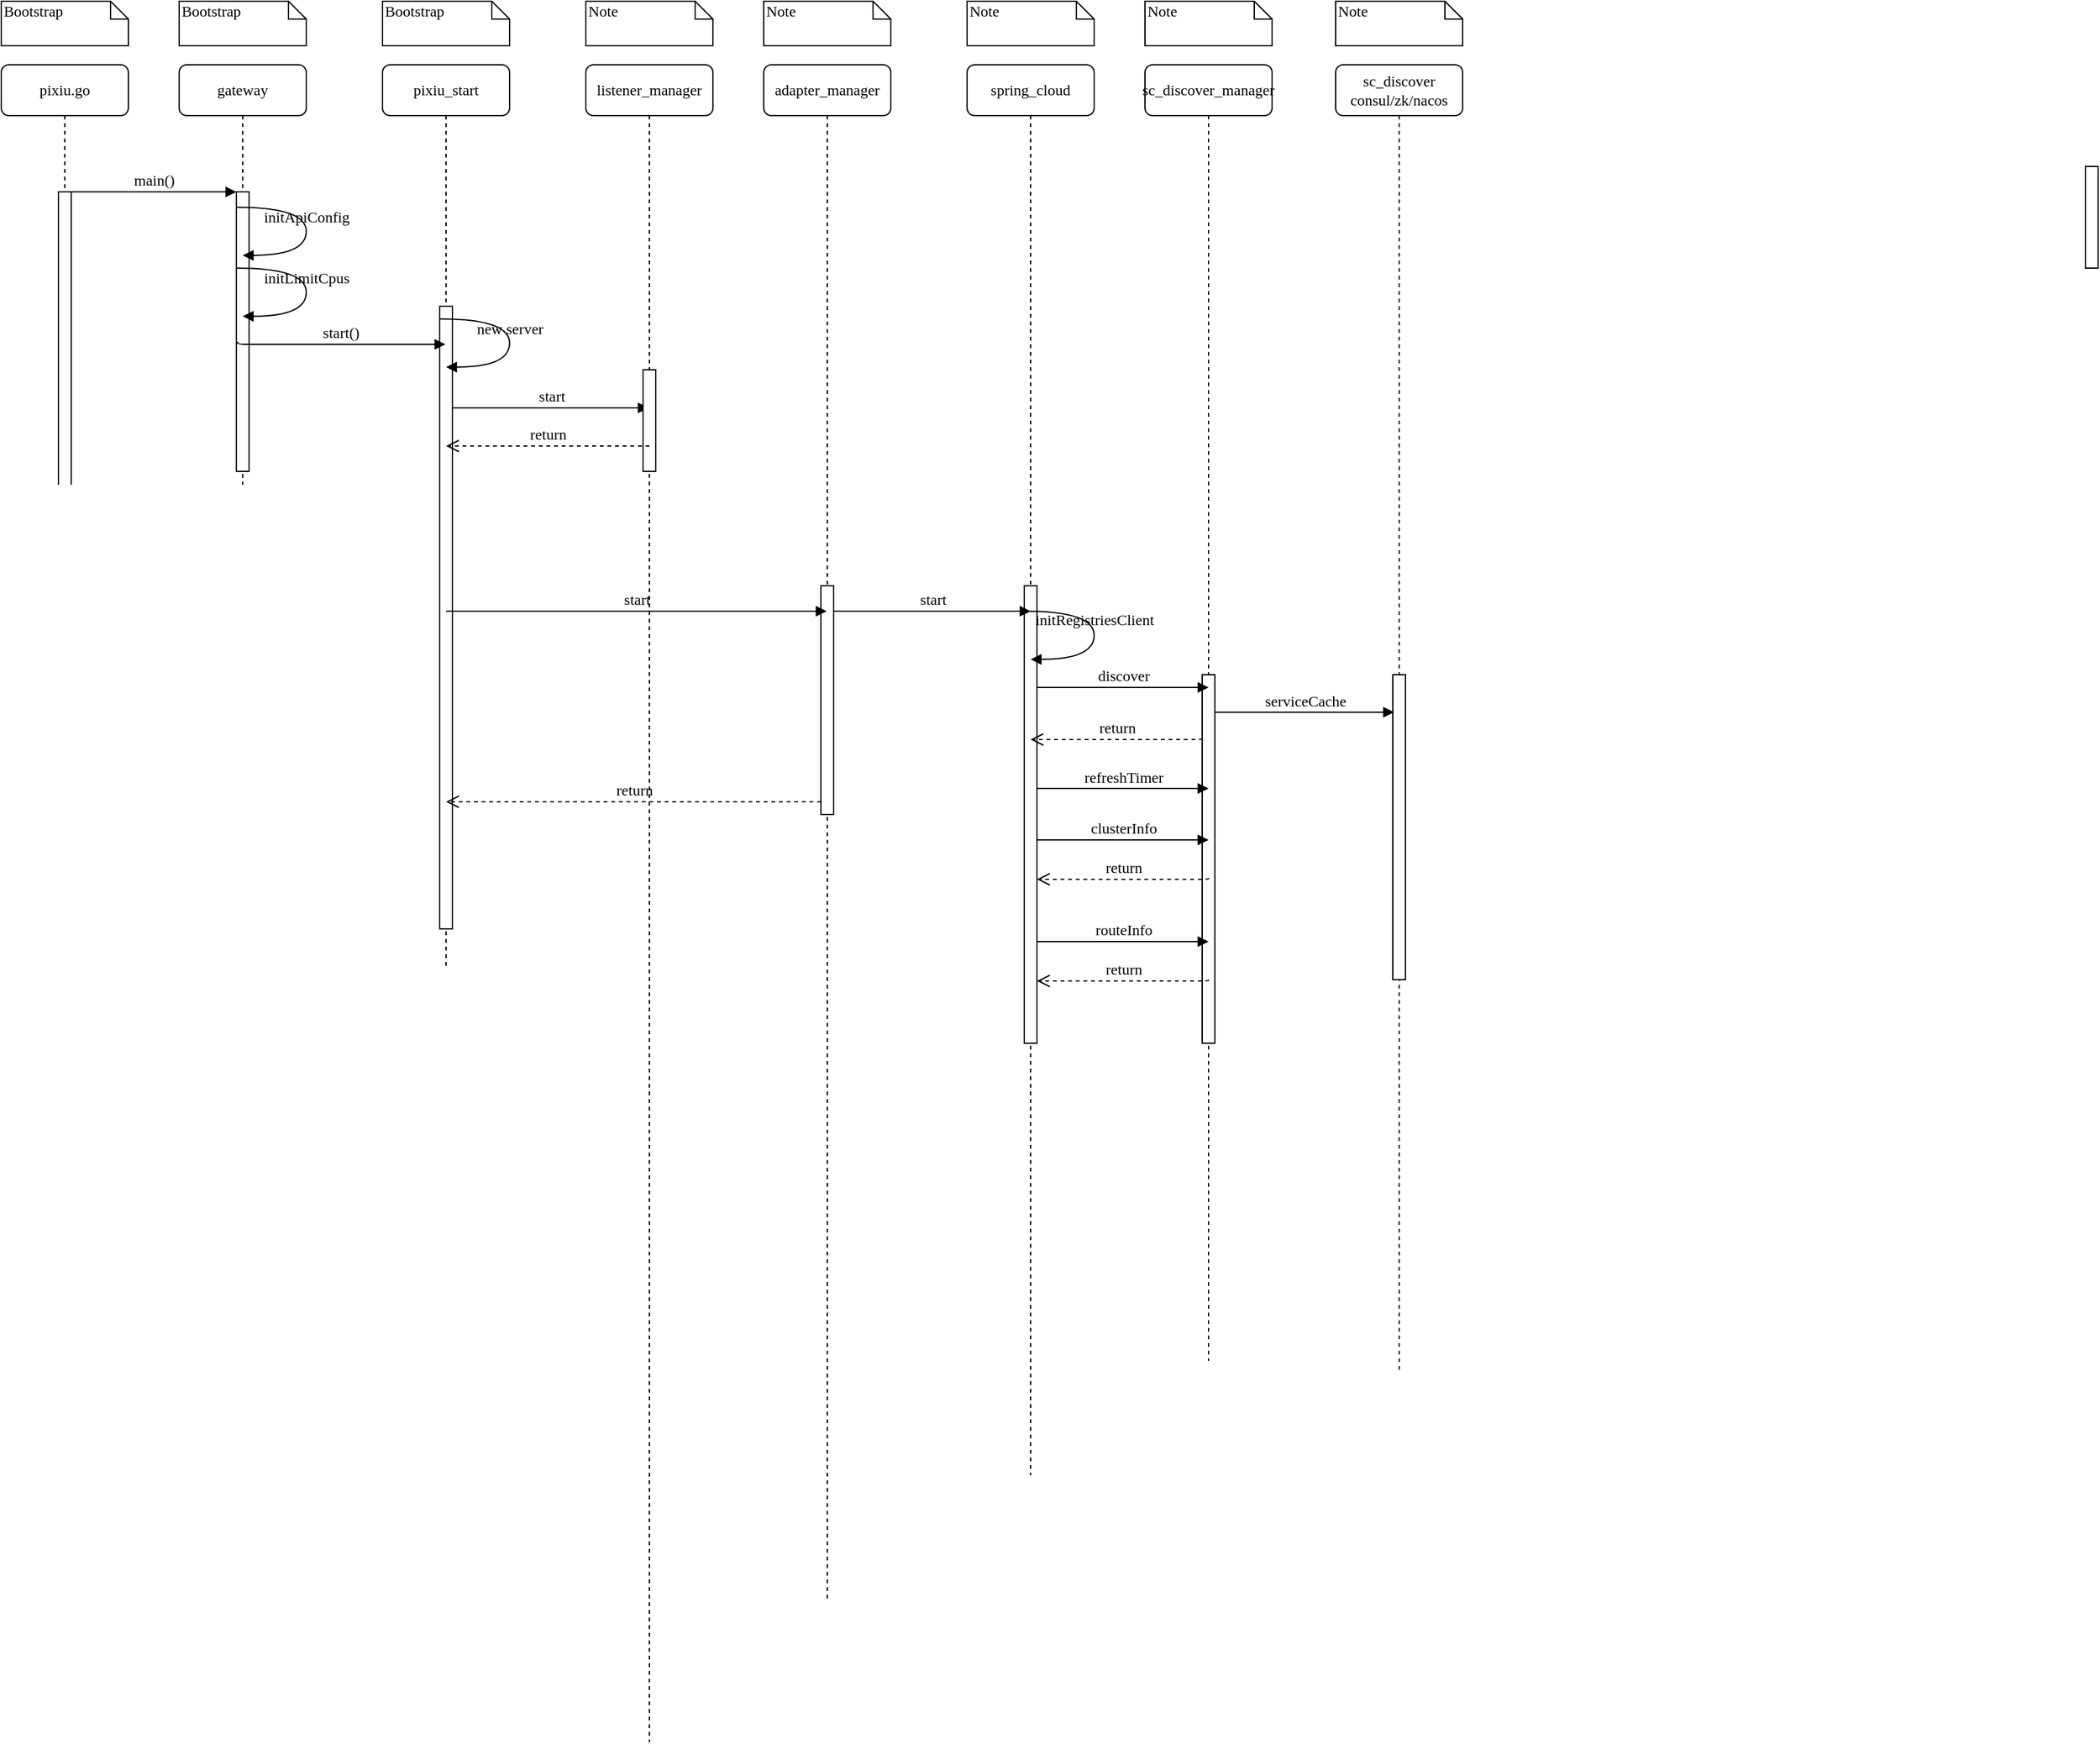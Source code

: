 <mxfile version="14.9.6" type="device"><diagram name="Page-1" id="13e1069c-82ec-6db2-03f1-153e76fe0fe0"><mxGraphModel dx="1500" dy="1159" grid="1" gridSize="10" guides="1" tooltips="1" connect="1" arrows="1" fold="1" page="1" pageScale="1" pageWidth="1100" pageHeight="850" background="none" math="0" shadow="0"><root><mxCell id="0"/><mxCell id="1" parent="0"/><mxCell id="7baba1c4bc27f4b0-2" value="gateway" style="shape=umlLifeline;perimeter=lifelinePerimeter;whiteSpace=wrap;html=1;container=1;collapsible=0;recursiveResize=0;outlineConnect=0;rounded=1;shadow=0;comic=0;labelBackgroundColor=none;strokeWidth=1;fontFamily=Verdana;fontSize=12;align=center;" parent="1" vertex="1"><mxGeometry x="240" y="80" width="100" height="1080" as="geometry"/></mxCell><mxCell id="7baba1c4bc27f4b0-10" value="" style="html=1;points=[];perimeter=orthogonalPerimeter;rounded=0;shadow=0;comic=0;labelBackgroundColor=none;strokeWidth=1;fontFamily=Verdana;fontSize=12;align=center;" parent="7baba1c4bc27f4b0-2" vertex="1"><mxGeometry x="45" y="100" width="10" height="220" as="geometry"/></mxCell><mxCell id="7baba1c4bc27f4b0-3" value="pixiu_start" style="shape=umlLifeline;perimeter=lifelinePerimeter;whiteSpace=wrap;html=1;container=1;collapsible=0;recursiveResize=0;outlineConnect=0;rounded=1;shadow=0;comic=0;labelBackgroundColor=none;strokeWidth=1;fontFamily=Verdana;fontSize=12;align=center;" parent="1" vertex="1"><mxGeometry x="400" y="80" width="100" height="1070" as="geometry"/></mxCell><mxCell id="7baba1c4bc27f4b0-13" value="" style="html=1;points=[];perimeter=orthogonalPerimeter;rounded=0;shadow=0;comic=0;labelBackgroundColor=none;strokeWidth=1;fontFamily=Verdana;fontSize=12;align=center;" parent="7baba1c4bc27f4b0-3" vertex="1"><mxGeometry x="45" y="190" width="10" height="490" as="geometry"/></mxCell><mxCell id="7baba1c4bc27f4b0-6" value="listener_manager" style="shape=umlLifeline;perimeter=lifelinePerimeter;whiteSpace=wrap;html=1;container=1;collapsible=0;recursiveResize=0;outlineConnect=0;rounded=1;shadow=0;comic=0;labelBackgroundColor=none;strokeWidth=1;fontFamily=Verdana;fontSize=12;align=center;" parent="1" vertex="1"><mxGeometry x="560" y="80" width="100" height="1320" as="geometry"/></mxCell><mxCell id="7baba1c4bc27f4b0-7" value="adapter_manager" style="shape=umlLifeline;perimeter=lifelinePerimeter;whiteSpace=wrap;html=1;container=1;collapsible=0;recursiveResize=0;outlineConnect=0;rounded=1;shadow=0;comic=0;labelBackgroundColor=none;strokeWidth=1;fontFamily=Verdana;fontSize=12;align=center;" parent="1" vertex="1"><mxGeometry x="700" y="80" width="100" height="1210" as="geometry"/></mxCell><mxCell id="7baba1c4bc27f4b0-8" value="pixiu.go" style="shape=umlLifeline;perimeter=lifelinePerimeter;whiteSpace=wrap;html=1;container=1;collapsible=0;recursiveResize=0;outlineConnect=0;rounded=1;shadow=0;comic=0;labelBackgroundColor=none;strokeWidth=1;fontFamily=Verdana;fontSize=12;align=center;" parent="1" vertex="1"><mxGeometry x="100" y="80" width="100" height="1040" as="geometry"/></mxCell><mxCell id="7baba1c4bc27f4b0-9" value="" style="html=1;points=[];perimeter=orthogonalPerimeter;rounded=0;shadow=0;comic=0;labelBackgroundColor=none;strokeWidth=1;fontFamily=Verdana;fontSize=12;align=center;" parent="7baba1c4bc27f4b0-8" vertex="1"><mxGeometry x="45" y="100" width="10" height="440" as="geometry"/></mxCell><mxCell id="7baba1c4bc27f4b0-17" value="start" style="html=1;verticalAlign=bottom;endArrow=block;labelBackgroundColor=none;fontFamily=Verdana;fontSize=12;edgeStyle=elbowEdgeStyle;elbow=vertical;" parent="1" source="7baba1c4bc27f4b0-13" target="7baba1c4bc27f4b0-6" edge="1"><mxGeometry relative="1" as="geometry"><mxPoint x="510" y="220" as="sourcePoint"/><Array as="points"><mxPoint x="550" y="350"/><mxPoint x="560" y="410"/><mxPoint x="550" y="370"/><mxPoint x="540" y="340"/><mxPoint x="550" y="300"/><mxPoint x="460" y="220"/></Array></mxGeometry></mxCell><mxCell id="7baba1c4bc27f4b0-25" value="" style="html=1;points=[];perimeter=orthogonalPerimeter;rounded=0;shadow=0;comic=0;labelBackgroundColor=none;strokeColor=#000000;strokeWidth=1;fillColor=#FFFFFF;fontFamily=Verdana;fontSize=12;fontColor=#000000;align=center;" parent="1" vertex="1"><mxGeometry x="745" y="490" width="10" height="180" as="geometry"/></mxCell><mxCell id="7baba1c4bc27f4b0-28" value="" style="html=1;points=[];perimeter=orthogonalPerimeter;rounded=0;shadow=0;comic=0;labelBackgroundColor=none;strokeWidth=1;fontFamily=Verdana;fontSize=12;align=center;" parent="1" vertex="1"><mxGeometry x="605" y="320" width="10" height="80" as="geometry"/></mxCell><mxCell id="7baba1c4bc27f4b0-30" value="return" style="html=1;verticalAlign=bottom;endArrow=open;dashed=1;endSize=8;labelBackgroundColor=none;fontFamily=Verdana;fontSize=12;edgeStyle=elbowEdgeStyle;elbow=vertical;" parent="1" edge="1"><mxGeometry relative="1" as="geometry"><mxPoint x="450" y="380" as="targetPoint"/><Array as="points"><mxPoint x="570" y="380"/></Array><mxPoint x="610" y="380" as="sourcePoint"/></mxGeometry></mxCell><mxCell id="7baba1c4bc27f4b0-11" value="main()" style="html=1;verticalAlign=bottom;endArrow=block;entryX=0;entryY=0;labelBackgroundColor=none;fontFamily=Verdana;fontSize=12;edgeStyle=elbowEdgeStyle;elbow=vertical;" parent="1" source="7baba1c4bc27f4b0-9" target="7baba1c4bc27f4b0-10" edge="1"><mxGeometry relative="1" as="geometry"><mxPoint x="220" y="190" as="sourcePoint"/></mxGeometry></mxCell><mxCell id="7baba1c4bc27f4b0-14" value="start()" style="html=1;verticalAlign=bottom;endArrow=block;labelBackgroundColor=none;fontFamily=Verdana;fontSize=12;edgeStyle=elbowEdgeStyle;elbow=vertical;exitX=0.1;exitY=0.536;exitDx=0;exitDy=0;exitPerimeter=0;" parent="1" source="7baba1c4bc27f4b0-10" target="7baba1c4bc27f4b0-3" edge="1"><mxGeometry relative="1" as="geometry"><mxPoint x="299" y="300" as="sourcePoint"/><mxPoint x="380" y="340" as="targetPoint"/><Array as="points"><mxPoint x="390" y="300"/><mxPoint x="380" y="340"/><mxPoint x="410" y="310"/><mxPoint x="350" y="340"/><mxPoint x="400" y="350"/><mxPoint x="400" y="300"/><mxPoint x="370" y="250"/><mxPoint x="420" y="310"/></Array></mxGeometry></mxCell><mxCell id="7baba1c4bc27f4b0-40" value="Bootstrap" style="shape=note;whiteSpace=wrap;html=1;size=14;verticalAlign=top;align=left;spacingTop=-6;rounded=0;shadow=0;comic=0;labelBackgroundColor=none;strokeWidth=1;fontFamily=Verdana;fontSize=12" parent="1" vertex="1"><mxGeometry x="100" y="30" width="100" height="35" as="geometry"/></mxCell><mxCell id="7baba1c4bc27f4b0-41" value="Bootstrap" style="shape=note;whiteSpace=wrap;html=1;size=14;verticalAlign=top;align=left;spacingTop=-6;rounded=0;shadow=0;comic=0;labelBackgroundColor=none;strokeWidth=1;fontFamily=Verdana;fontSize=12" parent="1" vertex="1"><mxGeometry x="240" y="30" width="100" height="35" as="geometry"/></mxCell><mxCell id="7baba1c4bc27f4b0-42" value="Bootstrap" style="shape=note;whiteSpace=wrap;html=1;size=14;verticalAlign=top;align=left;spacingTop=-6;rounded=0;shadow=0;comic=0;labelBackgroundColor=none;strokeWidth=1;fontFamily=Verdana;fontSize=12" parent="1" vertex="1"><mxGeometry x="400" y="30" width="100" height="35" as="geometry"/></mxCell><mxCell id="7baba1c4bc27f4b0-45" value="Note" style="shape=note;whiteSpace=wrap;html=1;size=14;verticalAlign=top;align=left;spacingTop=-6;rounded=0;shadow=0;comic=0;labelBackgroundColor=none;strokeWidth=1;fontFamily=Verdana;fontSize=12" parent="1" vertex="1"><mxGeometry x="560" y="30" width="100" height="35" as="geometry"/></mxCell><mxCell id="7baba1c4bc27f4b0-46" value="Note" style="shape=note;whiteSpace=wrap;html=1;size=14;verticalAlign=top;align=left;spacingTop=-6;rounded=0;shadow=0;comic=0;labelBackgroundColor=none;strokeWidth=1;fontFamily=Verdana;fontSize=12" parent="1" vertex="1"><mxGeometry x="700" y="30" width="100" height="35" as="geometry"/></mxCell><mxCell id="-3Su7hB7puu5pkDWCv_m-1" value="initApiConfig" style="html=1;verticalAlign=bottom;endArrow=block;labelBackgroundColor=none;fontFamily=Verdana;fontSize=12;elbow=vertical;edgeStyle=orthogonalEdgeStyle;curved=1;entryX=1;entryY=0.286;entryPerimeter=0;exitX=1.038;exitY=0.345;exitPerimeter=0;" parent="1" edge="1"><mxGeometry relative="1" as="geometry"><mxPoint x="285.38" y="192.08" as="sourcePoint"/><mxPoint x="290" y="230" as="targetPoint"/><Array as="points"><mxPoint x="340" y="191.98"/><mxPoint x="340" y="229.98"/></Array></mxGeometry></mxCell><mxCell id="-3Su7hB7puu5pkDWCv_m-2" value="initLimitCpus" style="html=1;verticalAlign=bottom;endArrow=block;labelBackgroundColor=none;fontFamily=Verdana;fontSize=12;elbow=vertical;edgeStyle=orthogonalEdgeStyle;curved=1;entryX=1;entryY=0.286;entryPerimeter=0;exitX=1.038;exitY=0.345;exitPerimeter=0;" parent="1" edge="1"><mxGeometry relative="1" as="geometry"><mxPoint x="285.38" y="240.0" as="sourcePoint"/><mxPoint x="290" y="277.92" as="targetPoint"/><Array as="points"><mxPoint x="340" y="239.9"/><mxPoint x="340" y="277.9"/></Array></mxGeometry></mxCell><mxCell id="-3Su7hB7puu5pkDWCv_m-7" value="new server" style="html=1;verticalAlign=bottom;endArrow=block;labelBackgroundColor=none;fontFamily=Verdana;fontSize=12;elbow=vertical;edgeStyle=orthogonalEdgeStyle;curved=1;entryX=1;entryY=0.286;entryPerimeter=0;exitX=1.038;exitY=0.345;exitPerimeter=0;" parent="1" edge="1"><mxGeometry relative="1" as="geometry"><mxPoint x="445.38" y="280.0" as="sourcePoint"/><mxPoint x="450" y="317.92" as="targetPoint"/><Array as="points"><mxPoint x="500" y="279.9"/><mxPoint x="500" y="317.9"/></Array></mxGeometry></mxCell><mxCell id="-3Su7hB7puu5pkDWCv_m-10" value="start" style="html=1;verticalAlign=bottom;endArrow=block;labelBackgroundColor=none;fontFamily=Verdana;fontSize=12;edgeStyle=elbowEdgeStyle;elbow=vertical;" parent="1" source="7baba1c4bc27f4b0-3" target="7baba1c4bc27f4b0-7" edge="1"><mxGeometry relative="1" as="geometry"><mxPoint x="450" y="430" as="sourcePoint"/><Array as="points"><mxPoint x="630" y="510"/><mxPoint x="560" y="620"/><mxPoint x="670" y="360"/><mxPoint x="920" y="510"/><mxPoint x="555" y="430"/><mxPoint x="545" y="390"/><mxPoint x="535" y="360"/><mxPoint x="545" y="320"/><mxPoint x="455" y="240"/></Array><mxPoint x="864.5" y="430" as="targetPoint"/></mxGeometry></mxCell><mxCell id="-3Su7hB7puu5pkDWCv_m-11" value="spring_cloud" style="shape=umlLifeline;perimeter=lifelinePerimeter;whiteSpace=wrap;html=1;container=1;collapsible=0;recursiveResize=0;outlineConnect=0;rounded=1;shadow=0;comic=0;labelBackgroundColor=none;strokeWidth=1;fontFamily=Verdana;fontSize=12;align=center;" parent="1" vertex="1"><mxGeometry x="860" y="80" width="100" height="1110" as="geometry"/></mxCell><mxCell id="-3Su7hB7puu5pkDWCv_m-12" value="Note" style="shape=note;whiteSpace=wrap;html=1;size=14;verticalAlign=top;align=left;spacingTop=-6;rounded=0;shadow=0;comic=0;labelBackgroundColor=none;strokeWidth=1;fontFamily=Verdana;fontSize=12" parent="1" vertex="1"><mxGeometry x="860" y="30" width="100" height="35" as="geometry"/></mxCell><mxCell id="-3Su7hB7puu5pkDWCv_m-13" value="sc_discover_manager" style="shape=umlLifeline;perimeter=lifelinePerimeter;whiteSpace=wrap;html=1;container=1;collapsible=0;recursiveResize=0;outlineConnect=0;rounded=1;shadow=0;comic=0;labelBackgroundColor=none;strokeWidth=1;fontFamily=Verdana;fontSize=12;align=center;" parent="1" vertex="1"><mxGeometry x="1000" y="80" width="100" height="1020" as="geometry"/></mxCell><mxCell id="-3Su7hB7puu5pkDWCv_m-14" value="Note" style="shape=note;whiteSpace=wrap;html=1;size=14;verticalAlign=top;align=left;spacingTop=-6;rounded=0;shadow=0;comic=0;labelBackgroundColor=none;strokeWidth=1;fontFamily=Verdana;fontSize=12" parent="1" vertex="1"><mxGeometry x="1000" y="30" width="100" height="35" as="geometry"/></mxCell><mxCell id="-3Su7hB7puu5pkDWCv_m-15" value="sc_discover&lt;br&gt;consul/zk/nacos" style="shape=umlLifeline;perimeter=lifelinePerimeter;whiteSpace=wrap;html=1;container=1;collapsible=0;recursiveResize=0;outlineConnect=0;rounded=1;shadow=0;comic=0;labelBackgroundColor=none;strokeWidth=1;fontFamily=Verdana;fontSize=12;align=center;" parent="1" vertex="1"><mxGeometry x="1150" y="80" width="100" height="1030" as="geometry"/></mxCell><mxCell id="-3Su7hB7puu5pkDWCv_m-16" value="Note" style="shape=note;whiteSpace=wrap;html=1;size=14;verticalAlign=top;align=left;spacingTop=-6;rounded=0;shadow=0;comic=0;labelBackgroundColor=none;strokeWidth=1;fontFamily=Verdana;fontSize=12" parent="1" vertex="1"><mxGeometry x="1150" y="30" width="100" height="35" as="geometry"/></mxCell><mxCell id="-3Su7hB7puu5pkDWCv_m-17" value="" style="html=1;points=[];perimeter=orthogonalPerimeter;rounded=0;shadow=0;comic=0;labelBackgroundColor=none;strokeWidth=1;fontFamily=Verdana;fontSize=12;align=center;" parent="1" vertex="1"><mxGeometry x="905" y="490" width="10" height="360" as="geometry"/></mxCell><mxCell id="-3Su7hB7puu5pkDWCv_m-18" value="" style="html=1;points=[];perimeter=orthogonalPerimeter;rounded=0;shadow=0;comic=0;labelBackgroundColor=none;strokeWidth=1;fontFamily=Verdana;fontSize=12;align=center;" parent="1" vertex="1"><mxGeometry x="1195" y="560" width="10" height="240" as="geometry"/></mxCell><mxCell id="-3Su7hB7puu5pkDWCv_m-19" value="" style="html=1;points=[];perimeter=orthogonalPerimeter;rounded=0;shadow=0;comic=0;labelBackgroundColor=none;strokeWidth=1;fontFamily=Verdana;fontSize=12;align=center;" parent="1" vertex="1"><mxGeometry x="1045" y="560" width="10" height="290" as="geometry"/></mxCell><mxCell id="iidneekqHKCct0xA4S0w-2" value="start" style="html=1;verticalAlign=bottom;endArrow=block;labelBackgroundColor=none;fontFamily=Verdana;fontSize=12;edgeStyle=elbowEdgeStyle;elbow=vertical;" parent="1" edge="1"><mxGeometry relative="1" as="geometry"><mxPoint x="755" y="510" as="sourcePoint"/><Array as="points"><mxPoint x="860" y="510"/><mxPoint x="850" y="470"/><mxPoint x="840" y="440"/><mxPoint x="850" y="400"/><mxPoint x="760" y="320"/></Array><mxPoint x="910" y="510" as="targetPoint"/></mxGeometry></mxCell><mxCell id="iidneekqHKCct0xA4S0w-4" value="initRegistriesClient" style="html=1;verticalAlign=bottom;endArrow=block;labelBackgroundColor=none;fontFamily=Verdana;fontSize=12;elbow=vertical;edgeStyle=orthogonalEdgeStyle;curved=1;entryX=1;entryY=0.286;entryPerimeter=0;exitX=1.038;exitY=0.345;exitPerimeter=0;" parent="1" edge="1"><mxGeometry relative="1" as="geometry"><mxPoint x="905.4" y="510.0" as="sourcePoint"/><mxPoint x="910.02" y="547.92" as="targetPoint"/><Array as="points"><mxPoint x="960.02" y="509.9"/><mxPoint x="960.02" y="547.9"/></Array></mxGeometry></mxCell><mxCell id="6NTJqKiFMVNtZDBCAr6l-2" value="discover" style="html=1;verticalAlign=bottom;endArrow=block;labelBackgroundColor=none;fontFamily=Verdana;fontSize=12;edgeStyle=elbowEdgeStyle;elbow=vertical;" parent="1" edge="1"><mxGeometry relative="1" as="geometry"><mxPoint x="915" y="570" as="sourcePoint"/><Array as="points"><mxPoint x="1020" y="570"/><mxPoint x="1010" y="530"/><mxPoint x="1000" y="500"/><mxPoint x="1010" y="460"/><mxPoint x="920" y="380"/></Array><mxPoint x="1050" y="570" as="targetPoint"/></mxGeometry></mxCell><mxCell id="6NTJqKiFMVNtZDBCAr6l-3" value="return" style="html=1;verticalAlign=bottom;endArrow=open;dashed=1;endSize=8;labelBackgroundColor=none;fontFamily=Verdana;fontSize=12;edgeStyle=elbowEdgeStyle;elbow=vertical;" parent="1" edge="1"><mxGeometry relative="1" as="geometry"><mxPoint x="910" y="611" as="targetPoint"/><Array as="points"><mxPoint x="920" y="611"/></Array><mxPoint x="1045" y="610" as="sourcePoint"/></mxGeometry></mxCell><mxCell id="6NTJqKiFMVNtZDBCAr6l-4" value="refreshTimer" style="html=1;verticalAlign=bottom;endArrow=block;labelBackgroundColor=none;fontFamily=Verdana;fontSize=12;edgeStyle=elbowEdgeStyle;elbow=vertical;" parent="1" edge="1"><mxGeometry relative="1" as="geometry"><mxPoint x="915" y="649.5" as="sourcePoint"/><Array as="points"><mxPoint x="1020" y="649.5"/><mxPoint x="1010" y="609.5"/><mxPoint x="1000" y="579.5"/><mxPoint x="1010" y="539.5"/><mxPoint x="920" y="459.5"/></Array><mxPoint x="1050" y="649.5" as="targetPoint"/></mxGeometry></mxCell><mxCell id="6NTJqKiFMVNtZDBCAr6l-5" value="clusterInfo" style="html=1;verticalAlign=bottom;endArrow=block;labelBackgroundColor=none;fontFamily=Verdana;fontSize=12;edgeStyle=elbowEdgeStyle;elbow=vertical;" parent="1" edge="1"><mxGeometry relative="1" as="geometry"><mxPoint x="915" y="690" as="sourcePoint"/><Array as="points"><mxPoint x="1020" y="690"/><mxPoint x="1010" y="650"/><mxPoint x="1000" y="620"/><mxPoint x="1010" y="580"/><mxPoint x="920" y="500"/></Array><mxPoint x="1050" y="690" as="targetPoint"/></mxGeometry></mxCell><mxCell id="6NTJqKiFMVNtZDBCAr6l-6" value="return" style="html=1;verticalAlign=bottom;endArrow=open;dashed=1;endSize=8;labelBackgroundColor=none;fontFamily=Verdana;fontSize=12;edgeStyle=elbowEdgeStyle;elbow=vertical;" parent="1" edge="1"><mxGeometry relative="1" as="geometry"><mxPoint x="915" y="721" as="targetPoint"/><Array as="points"><mxPoint x="925" y="721"/></Array><mxPoint x="1050" y="720" as="sourcePoint"/></mxGeometry></mxCell><mxCell id="6NTJqKiFMVNtZDBCAr6l-7" value="routeInfo" style="html=1;verticalAlign=bottom;endArrow=block;labelBackgroundColor=none;fontFamily=Verdana;fontSize=12;edgeStyle=elbowEdgeStyle;elbow=vertical;" parent="1" edge="1"><mxGeometry relative="1" as="geometry"><mxPoint x="915" y="770" as="sourcePoint"/><Array as="points"><mxPoint x="1020" y="770"/><mxPoint x="1010" y="730"/><mxPoint x="1000" y="700"/><mxPoint x="1010" y="660"/><mxPoint x="920" y="580"/></Array><mxPoint x="1050" y="770" as="targetPoint"/></mxGeometry></mxCell><mxCell id="6NTJqKiFMVNtZDBCAr6l-8" value="return" style="html=1;verticalAlign=bottom;endArrow=open;dashed=1;endSize=8;labelBackgroundColor=none;fontFamily=Verdana;fontSize=12;edgeStyle=elbowEdgeStyle;elbow=vertical;" parent="1" edge="1"><mxGeometry relative="1" as="geometry"><mxPoint x="915" y="801" as="targetPoint"/><Array as="points"><mxPoint x="925" y="801"/></Array><mxPoint x="1050" y="800" as="sourcePoint"/></mxGeometry></mxCell><mxCell id="6NTJqKiFMVNtZDBCAr6l-10" value="" style="html=1;points=[];perimeter=orthogonalPerimeter;" parent="1" vertex="1"><mxGeometry x="1740" y="160" width="10" height="80" as="geometry"/></mxCell><mxCell id="6NTJqKiFMVNtZDBCAr6l-11" value="serviceCache" style="html=1;verticalAlign=bottom;endArrow=block;labelBackgroundColor=none;fontFamily=Verdana;fontSize=12;edgeStyle=elbowEdgeStyle;elbow=vertical;entryX=0.1;entryY=0.125;entryDx=0;entryDy=0;entryPerimeter=0;" parent="1" target="-3Su7hB7puu5pkDWCv_m-18" edge="1"><mxGeometry relative="1" as="geometry"><mxPoint x="1055" y="589.5" as="sourcePoint"/><Array as="points"><mxPoint x="1160" y="589.5"/><mxPoint x="1150" y="549.5"/><mxPoint x="1140" y="519.5"/><mxPoint x="1150" y="479.5"/><mxPoint x="1060" y="399.5"/></Array><mxPoint x="1190" y="589.5" as="targetPoint"/></mxGeometry></mxCell><mxCell id="6NTJqKiFMVNtZDBCAr6l-12" value="return" style="html=1;verticalAlign=bottom;endArrow=open;dashed=1;endSize=8;labelBackgroundColor=none;fontFamily=Verdana;fontSize=12;edgeStyle=elbowEdgeStyle;elbow=vertical;" parent="1" edge="1"><mxGeometry relative="1" as="geometry"><mxPoint x="450" y="660" as="targetPoint"/><Array as="points"><mxPoint x="705" y="660"/></Array><mxPoint x="745" y="660" as="sourcePoint"/></mxGeometry></mxCell></root></mxGraphModel></diagram></mxfile>